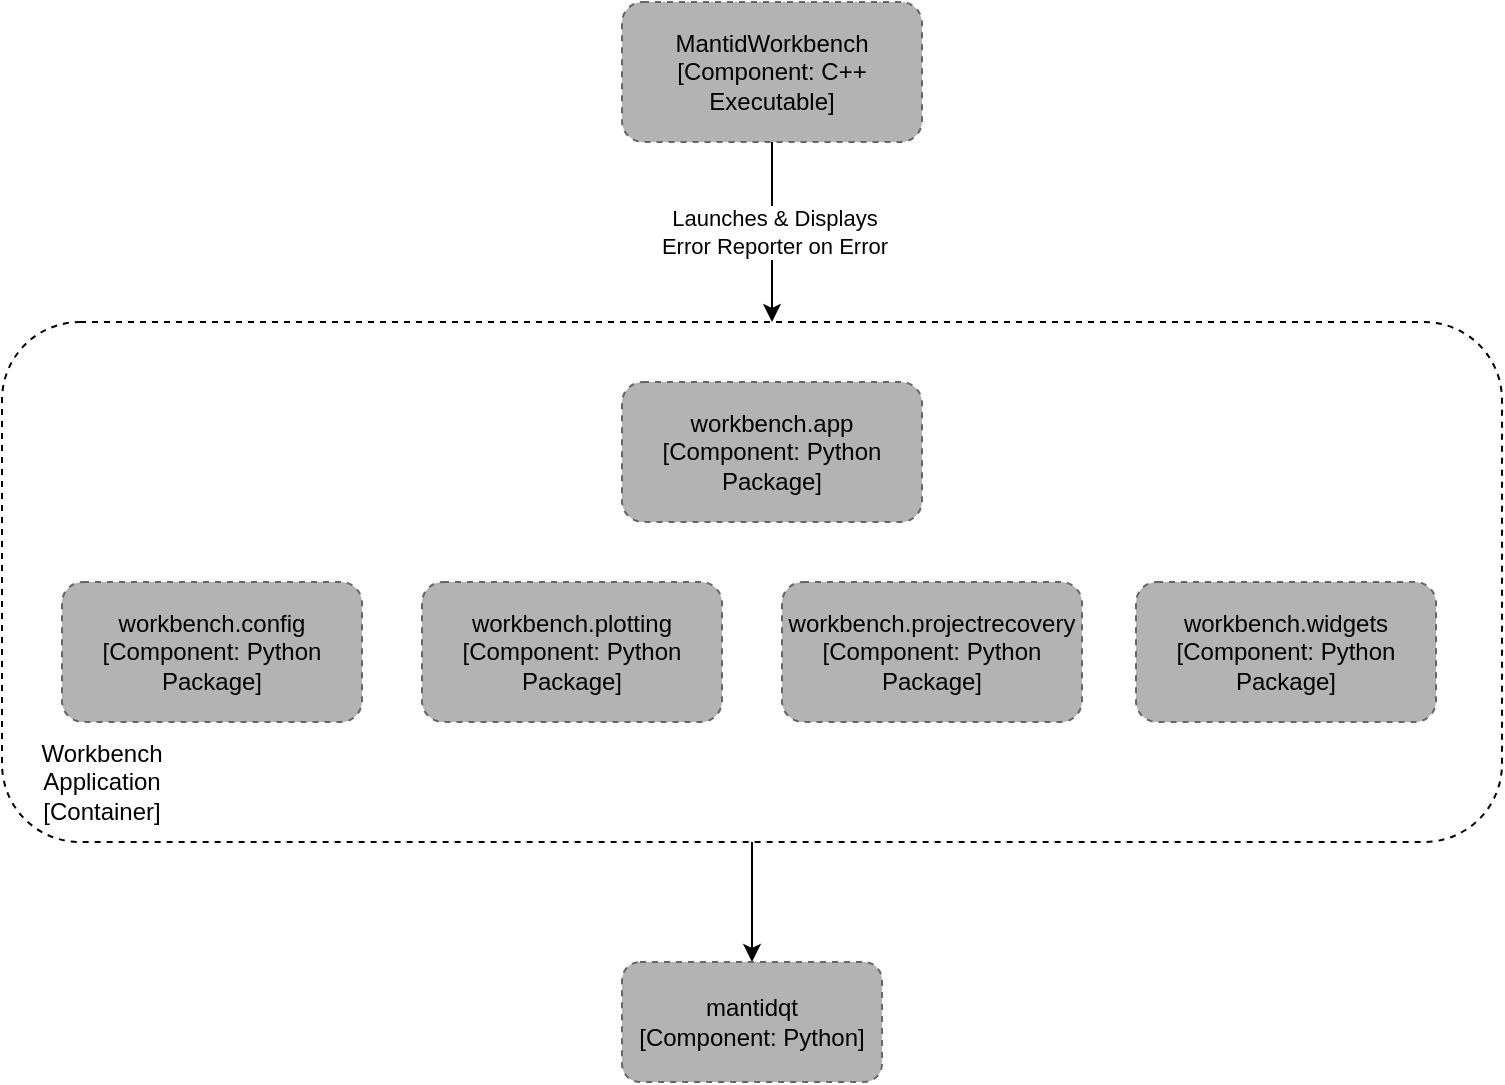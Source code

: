 <mxfile version="14.6.13" type="device"><diagram id="bLJVJsT6CN83eEIpniJ8" name="Page-1"><mxGraphModel dx="1106" dy="912" grid="1" gridSize="10" guides="1" tooltips="1" connect="1" arrows="1" fold="1" page="1" pageScale="1" pageWidth="827" pageHeight="1169" math="0" shadow="0"><root><mxCell id="0"/><mxCell id="1" parent="0"/><mxCell id="4rr760ScvO_tvCBJErxy-12" style="edgeStyle=orthogonalEdgeStyle;rounded=0;orthogonalLoop=1;jettySize=auto;html=1;exitX=0.5;exitY=1;exitDx=0;exitDy=0;entryX=0.5;entryY=0;entryDx=0;entryDy=0;" edge="1" parent="1" source="4rr760ScvO_tvCBJErxy-7" target="4rr760ScvO_tvCBJErxy-11"><mxGeometry relative="1" as="geometry"/></mxCell><mxCell id="4rr760ScvO_tvCBJErxy-7" value="" style="rounded=1;whiteSpace=wrap;html=1;fillColor=none;dashed=1;" vertex="1" parent="1"><mxGeometry x="30" y="180" width="750" height="260" as="geometry"/></mxCell><mxCell id="4rr760ScvO_tvCBJErxy-1" value="workbench.app&lt;br&gt;[Component: Python Package]" style="rounded=1;whiteSpace=wrap;html=1;dashed=1;gradientColor=#b3b3b3;strokeColor=#666666;fillColor=#B3B3B3;" vertex="1" parent="1"><mxGeometry x="340" y="210" width="150" height="70" as="geometry"/></mxCell><mxCell id="4rr760ScvO_tvCBJErxy-10" value="Launches &amp;amp; Displays&lt;br&gt;Error Reporter on Error" style="edgeStyle=orthogonalEdgeStyle;rounded=0;orthogonalLoop=1;jettySize=auto;html=1;" edge="1" parent="1" source="4rr760ScvO_tvCBJErxy-2"><mxGeometry relative="1" as="geometry"><mxPoint x="415" y="180" as="targetPoint"/></mxGeometry></mxCell><mxCell id="4rr760ScvO_tvCBJErxy-2" value="MantidWorkbench&lt;br&gt;[Component: C++ Executable]" style="rounded=1;whiteSpace=wrap;html=1;dashed=1;gradientColor=#b3b3b3;strokeColor=#666666;fillColor=#B3B3B3;" vertex="1" parent="1"><mxGeometry x="340" y="20" width="150" height="70" as="geometry"/></mxCell><mxCell id="4rr760ScvO_tvCBJErxy-3" value="workbench.config&lt;br&gt;[Component: Python Package]" style="rounded=1;whiteSpace=wrap;html=1;dashed=1;gradientColor=#b3b3b3;strokeColor=#666666;fillColor=#B3B3B3;" vertex="1" parent="1"><mxGeometry x="60" y="310" width="150" height="70" as="geometry"/></mxCell><mxCell id="4rr760ScvO_tvCBJErxy-4" value="workbench.plotting&lt;br&gt;[Component: Python Package]" style="rounded=1;whiteSpace=wrap;html=1;dashed=1;gradientColor=#b3b3b3;strokeColor=#666666;fillColor=#B3B3B3;" vertex="1" parent="1"><mxGeometry x="240" y="310" width="150" height="70" as="geometry"/></mxCell><mxCell id="4rr760ScvO_tvCBJErxy-5" value="workbench.projectrecovery&lt;br&gt;[Component: Python Package]" style="rounded=1;whiteSpace=wrap;html=1;dashed=1;gradientColor=#b3b3b3;strokeColor=#666666;fillColor=#B3B3B3;" vertex="1" parent="1"><mxGeometry x="420" y="310" width="150" height="70" as="geometry"/></mxCell><mxCell id="4rr760ScvO_tvCBJErxy-6" value="workbench.widgets&lt;br&gt;[Component: Python Package]" style="rounded=1;whiteSpace=wrap;html=1;dashed=1;gradientColor=#b3b3b3;strokeColor=#666666;fillColor=#B3B3B3;" vertex="1" parent="1"><mxGeometry x="597" y="310" width="150" height="70" as="geometry"/></mxCell><mxCell id="4rr760ScvO_tvCBJErxy-9" value="Workbench Application [Container]" style="text;html=1;strokeColor=none;fillColor=none;align=center;verticalAlign=middle;whiteSpace=wrap;rounded=0;dashed=1;" vertex="1" parent="1"><mxGeometry x="60" y="400" width="40" height="20" as="geometry"/></mxCell><mxCell id="4rr760ScvO_tvCBJErxy-11" value="mantidqt&lt;br&gt;[Component: Python]" style="rounded=1;whiteSpace=wrap;html=1;dashed=1;gradientColor=#b3b3b3;strokeColor=#666666;fillColor=#B3B3B3;" vertex="1" parent="1"><mxGeometry x="340" y="500" width="130" height="60" as="geometry"/></mxCell></root></mxGraphModel></diagram></mxfile>
